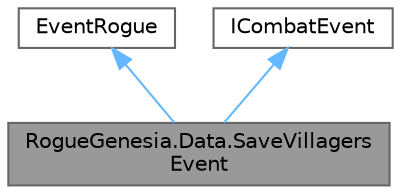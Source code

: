 digraph "RogueGenesia.Data.SaveVillagersEvent"
{
 // LATEX_PDF_SIZE
  bgcolor="transparent";
  edge [fontname=Helvetica,fontsize=10,labelfontname=Helvetica,labelfontsize=10];
  node [fontname=Helvetica,fontsize=10,shape=box,height=0.2,width=0.4];
  Node1 [label="RogueGenesia.Data.SaveVillagers\lEvent",height=0.2,width=0.4,color="gray40", fillcolor="grey60", style="filled", fontcolor="black",tooltip=" "];
  Node2 -> Node1 [dir="back",color="steelblue1",style="solid"];
  Node2 [label="EventRogue",height=0.2,width=0.4,color="gray40", fillcolor="white", style="filled",URL="$class_rogue_genesia_1_1_data_1_1_event_rogue.html",tooltip=" "];
  Node3 -> Node1 [dir="back",color="steelblue1",style="solid"];
  Node3 [label="ICombatEvent",height=0.2,width=0.4,color="gray40", fillcolor="white", style="filled",URL="$interface_rogue_genesia_1_1_data_1_1_i_combat_event.html",tooltip=" "];
}
